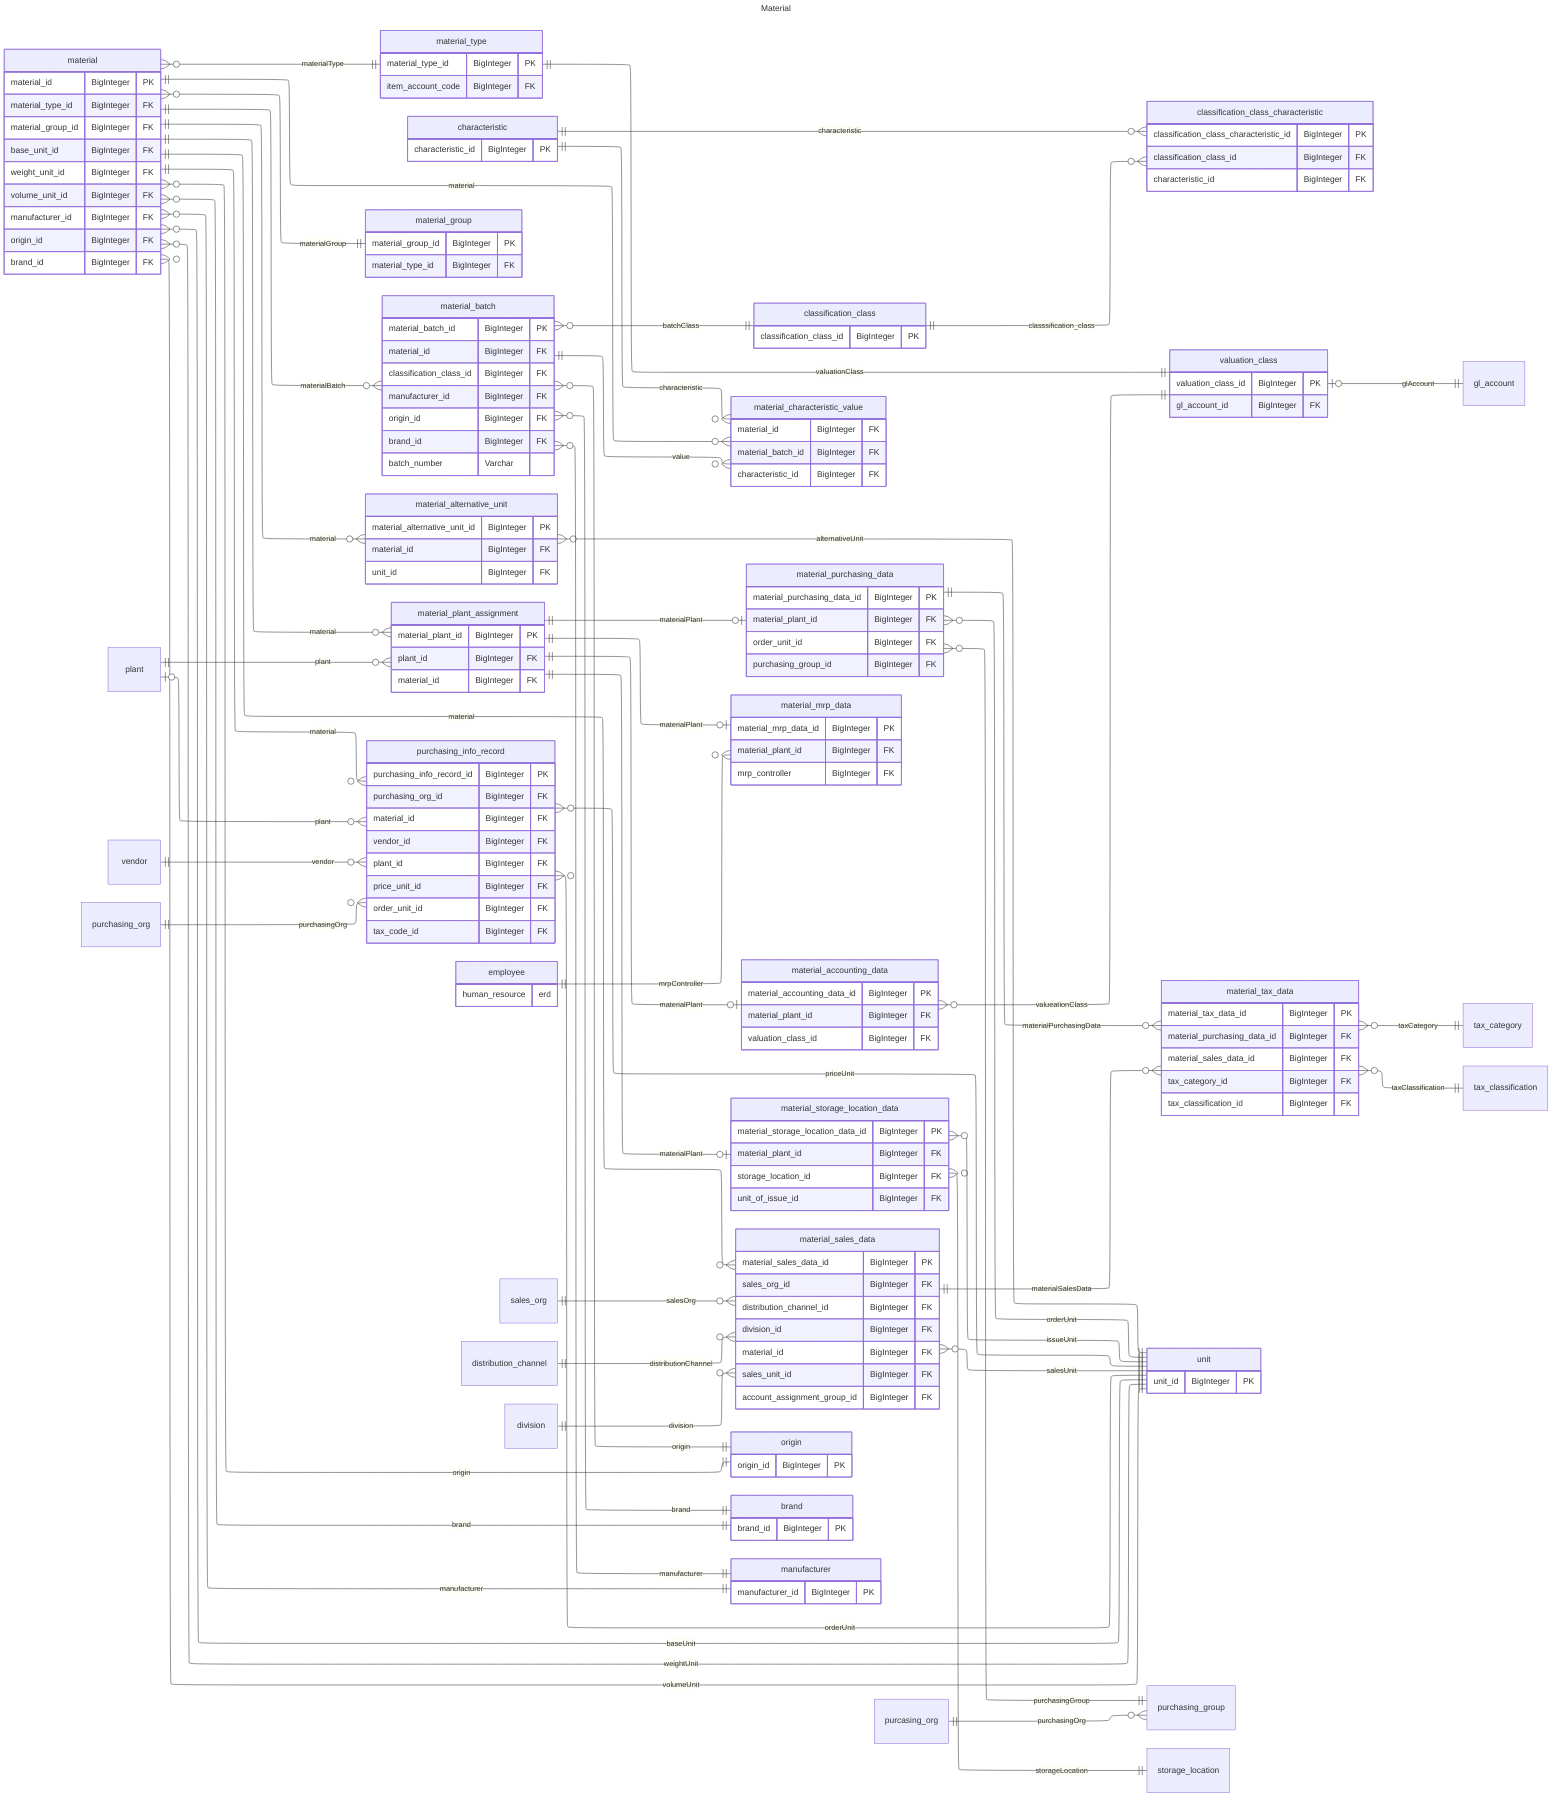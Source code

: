 ---
title: Material
config:
  layout: elk
---
erDiagram
    direction lr

    material {
        material_id BigInteger PK
        material_type_id BigInteger FK   
        material_group_id BigInteger FK   
        base_unit_id BigInteger FK   
        weight_unit_id BigInteger FK   
        volume_unit_id BigInteger FK   
        manufacturer_id BigInteger FK
        origin_id BigInteger FK
        brand_id BigInteger FK
    }
    material_type {
        material_type_id BigInteger PK
        item_account_code BigInteger FK   
    }
    material_group {
        material_group_id BigInteger PK
        material_type_id BigInteger FK
    }
    classification_class {
        classification_class_id BigInteger PK
    }
    characteristic {
        characteristic_id BigInteger PK
    }
    material_batch {
        material_batch_id BigInteger PK
        material_id BigInteger FK   
        classification_class_id BigInteger FK
        manufacturer_id BigInteger FK
        origin_id BigInteger FK
        brand_id BigInteger FK
        batch_number Varchar
    }
    classification_class_characteristic {
        classification_class_characteristic_id BigInteger PK
        classification_class_id BigInteger FK   
        characteristic_id BigInteger FK   
    }
    material_characteristic_value {
        material_id BigInteger FK
        material_batch_id BigInteger FK
        characteristic_id BigInteger FK
    }
    material_alternative_unit {
        material_alternative_unit_id BigInteger PK
        material_id BigInteger FK
        unit_id BigInteger FK
    }
    material_plant_assignment {
        material_plant_id BigInteger PK
        plant_id BigInteger FK
        material_id BigInteger FK
    }
    material_purchasing_data {
        material_purchasing_data_id BigInteger PK
        material_plant_id BigInteger FK
        order_unit_id BigInteger FK
        purchasing_group_id BigInteger FK
    }
    material_mrp_data {
        material_mrp_data_id BigInteger PK
        material_plant_id BigInteger FK
        mrp_controller BigInteger FK
    }
    material_accounting_data {
        material_accounting_data_id BigInteger PK
        material_plant_id BigInteger FK
        valuation_class_id BigInteger FK
    }
    valuation_class {
        valuation_class_id BigInteger PK
        gl_account_id BigInteger FK
    }
    material_storage_location_data {
        material_storage_location_data_id BigInteger PK
        material_plant_id BigInteger FK
        storage_location_id BigInteger FK
        unit_of_issue_id BigInteger FK
    }
    material_sales_data {
        material_sales_data_id BigInteger PK
        sales_org_id BigInteger FK
        distribution_channel_id BigInteger FK
        division_id BigInteger FK
        material_id BigInteger FK
        sales_unit_id BigInteger FK
        account_assignment_group_id BigInteger FK
    }
    material_tax_data {
        material_tax_data_id BigInteger PK
        material_purchasing_data_id BigInteger FK
        material_sales_data_id BigInteger FK
        tax_category_id BigInteger FK
        tax_classification_id BigInteger FK
    }
    purchasing_info_record {
        purchasing_info_record_id BigInteger PK
        purchasing_org_id BigInteger FK
        material_id BigInteger FK
        vendor_id BigInteger FK
        plant_id BigInteger FK
        price_unit_id BigInteger FK
        order_unit_id BigInteger FK
        tax_code_id BigInteger FK
    }
    unit {
        unit_id BigInteger PK
    }
    employee {
        human_resource erd
    }
    

    %% MATERIAL MASTER
    material }o--|| material_type : "materialType"
    material }o--|| material_group : "materialGroup"
    material }o--|| unit: "baseUnit"
    material }o--|| unit: "weightUnit"
    material }o--|| unit: "volumeUnit"
    material ||--o{ material_alternative_unit : "material"
    material_alternative_unit }o--|| unit: "alternativeUnit"
    
    %% MATERIAL PLANT
    plant ||--o{ material_plant_assignment: "plant"
    material ||--o{ material_plant_assignment : "material"
    employee ||--o{ material_mrp_data  : "mrpController"
    
    material_plant_assignment ||--o| material_purchasing_data : "materialPlant"
    material_plant_assignment ||--o| material_mrp_data: "materialPlant"
    material_plant_assignment ||--o| material_storage_location_data: "materialPlant"
    material_plant_assignment ||--o| material_accounting_data: "materialPlant"
    material_accounting_data }o--|| valuation_class: "valueationClass"
    material_type ||--|| valuation_class: "valuationClass"
    valuation_class |o--|| gl_account: "glAccount"

    material_purchasing_data }o--|| unit: "orderUnit"
    material_purchasing_data }o--|| purchasing_group: "purchasingGroup"
    material_purchasing_data ||--o{ material_tax_data: "materialPurchasingData"
    
    material_storage_location_data }o--||  storage_location: "storageLocation"
    material_storage_location_data }o--||  unit: "issueUnit"
    
    %% MATERIAL SALES
    sales_org ||--o{ material_sales_data: "salesOrg"
    distribution_channel ||--o{ material_sales_data: "distributionChannel"
    division ||--o{ material_sales_data: "division"
    material ||--o{ material_sales_data : "material"
    material_sales_data }o--|| unit: "salesUnit"
    material_sales_data ||--o{ material_tax_data: "materialSalesData"
    material_tax_data }o--|| tax_category: "taxCategory"
    material_tax_data }o--|| tax_classification: "taxClassification"
    
    %% MATERIAL CLASSIFICATION
    classification_class ||--o{ classification_class_characteristic: "classsification_class"
    characteristic ||--o{ classification_class_characteristic: "characteristic"
    material ||--o{ material_batch: "materialBatch"
    material_batch }o--|| classification_class: "batchClass"
    material ||--o{ material_characteristic_value: "material"
    material_batch ||--o{ material_characteristic_value: "value"
    characteristic ||--o{ material_characteristic_value: "characteristic"
    
    %% PURCHASING INFO RECORD
    %% purchasing_group |o--o{ purchasing_info_record: "purchasingGroup"
    material ||--o{ purchasing_info_record: "material"
    vendor ||--o{ purchasing_info_record: "vendor"
    plant |o--o{ purchasing_info_record: "plant"
    purchasing_org ||--o{ purchasing_info_record: "purchasingOrg"
    purchasing_info_record }o--|| unit : "priceUnit"
    purchasing_info_record }o--|| unit : "orderUnit"

    origin {
        origin_id BigInteger PK
    }
    brand {
        brand_id BigInteger PK
    }
    manufacturer {
        manufacturer_id BigInteger PK
    }
    
    material }o--|| origin: "origin"
    material }o--|| brand: "brand"
    material }o--|| manufacturer: "manufacturer"

    material_batch }o--|| origin: "origin"
    material_batch }o--|| brand: "brand"
    material_batch }o--|| manufacturer: "manufacturer"
    purcasing_org ||--o{ purchasing_group: "purchasingOrg"
